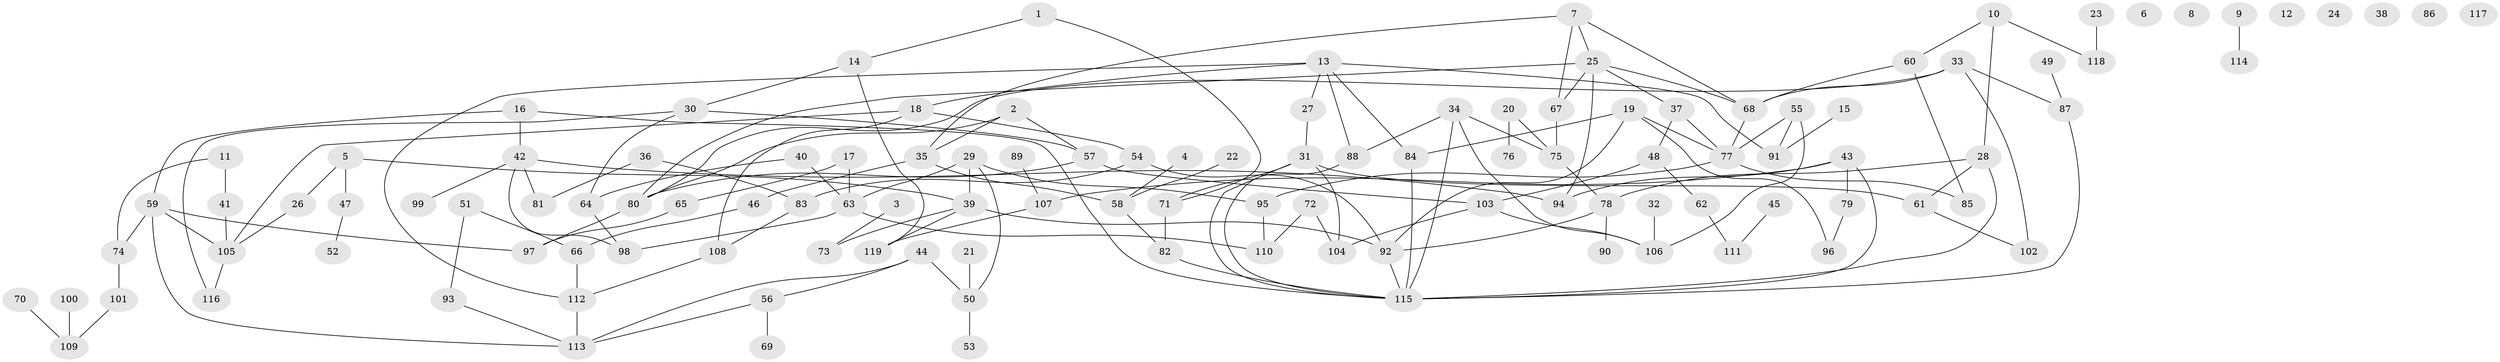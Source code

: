 // coarse degree distribution, {3: 0.25, 2: 0.21052631578947367, 4: 0.21052631578947367, 6: 0.039473684210526314, 5: 0.10526315789473684, 1: 0.15789473684210525, 7: 0.013157894736842105, 12: 0.013157894736842105}
// Generated by graph-tools (version 1.1) at 2025/35/03/04/25 23:35:56]
// undirected, 119 vertices, 162 edges
graph export_dot {
  node [color=gray90,style=filled];
  1;
  2;
  3;
  4;
  5;
  6;
  7;
  8;
  9;
  10;
  11;
  12;
  13;
  14;
  15;
  16;
  17;
  18;
  19;
  20;
  21;
  22;
  23;
  24;
  25;
  26;
  27;
  28;
  29;
  30;
  31;
  32;
  33;
  34;
  35;
  36;
  37;
  38;
  39;
  40;
  41;
  42;
  43;
  44;
  45;
  46;
  47;
  48;
  49;
  50;
  51;
  52;
  53;
  54;
  55;
  56;
  57;
  58;
  59;
  60;
  61;
  62;
  63;
  64;
  65;
  66;
  67;
  68;
  69;
  70;
  71;
  72;
  73;
  74;
  75;
  76;
  77;
  78;
  79;
  80;
  81;
  82;
  83;
  84;
  85;
  86;
  87;
  88;
  89;
  90;
  91;
  92;
  93;
  94;
  95;
  96;
  97;
  98;
  99;
  100;
  101;
  102;
  103;
  104;
  105;
  106;
  107;
  108;
  109;
  110;
  111;
  112;
  113;
  114;
  115;
  116;
  117;
  118;
  119;
  1 -- 14;
  1 -- 71;
  2 -- 35;
  2 -- 57;
  2 -- 80;
  3 -- 73;
  4 -- 58;
  5 -- 26;
  5 -- 39;
  5 -- 47;
  7 -- 25;
  7 -- 35;
  7 -- 67;
  7 -- 68;
  9 -- 114;
  10 -- 28;
  10 -- 60;
  10 -- 118;
  11 -- 41;
  11 -- 74;
  13 -- 18;
  13 -- 27;
  13 -- 84;
  13 -- 88;
  13 -- 91;
  13 -- 112;
  14 -- 30;
  14 -- 119;
  15 -- 91;
  16 -- 42;
  16 -- 59;
  16 -- 115;
  17 -- 63;
  17 -- 65;
  18 -- 54;
  18 -- 105;
  18 -- 108;
  19 -- 77;
  19 -- 84;
  19 -- 92;
  19 -- 96;
  20 -- 75;
  20 -- 76;
  21 -- 50;
  22 -- 58;
  23 -- 118;
  25 -- 37;
  25 -- 67;
  25 -- 68;
  25 -- 80;
  25 -- 94;
  26 -- 105;
  27 -- 31;
  28 -- 61;
  28 -- 78;
  28 -- 115;
  29 -- 39;
  29 -- 50;
  29 -- 63;
  29 -- 95;
  30 -- 57;
  30 -- 64;
  30 -- 116;
  31 -- 61;
  31 -- 71;
  31 -- 104;
  31 -- 115;
  32 -- 106;
  33 -- 68;
  33 -- 80;
  33 -- 87;
  33 -- 102;
  34 -- 75;
  34 -- 88;
  34 -- 106;
  34 -- 115;
  35 -- 46;
  35 -- 58;
  36 -- 81;
  36 -- 83;
  37 -- 48;
  37 -- 77;
  39 -- 73;
  39 -- 92;
  39 -- 119;
  40 -- 63;
  40 -- 64;
  41 -- 105;
  42 -- 81;
  42 -- 94;
  42 -- 98;
  42 -- 99;
  43 -- 79;
  43 -- 94;
  43 -- 107;
  43 -- 115;
  44 -- 50;
  44 -- 56;
  44 -- 113;
  45 -- 111;
  46 -- 66;
  47 -- 52;
  48 -- 62;
  48 -- 103;
  49 -- 87;
  50 -- 53;
  51 -- 66;
  51 -- 93;
  54 -- 83;
  54 -- 92;
  55 -- 77;
  55 -- 91;
  55 -- 106;
  56 -- 69;
  56 -- 113;
  57 -- 80;
  57 -- 103;
  58 -- 82;
  59 -- 74;
  59 -- 97;
  59 -- 105;
  59 -- 113;
  60 -- 68;
  60 -- 85;
  61 -- 102;
  62 -- 111;
  63 -- 98;
  63 -- 110;
  64 -- 98;
  65 -- 97;
  66 -- 112;
  67 -- 75;
  68 -- 77;
  70 -- 109;
  71 -- 82;
  72 -- 104;
  72 -- 110;
  74 -- 101;
  75 -- 78;
  77 -- 85;
  77 -- 95;
  78 -- 90;
  78 -- 92;
  79 -- 96;
  80 -- 97;
  82 -- 115;
  83 -- 108;
  84 -- 115;
  87 -- 115;
  88 -- 115;
  89 -- 107;
  92 -- 115;
  93 -- 113;
  95 -- 110;
  100 -- 109;
  101 -- 109;
  103 -- 104;
  103 -- 106;
  105 -- 116;
  107 -- 119;
  108 -- 112;
  112 -- 113;
}
